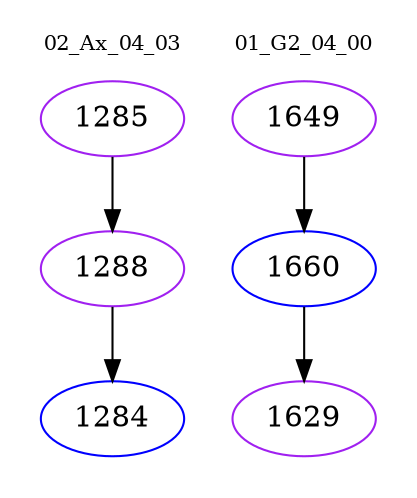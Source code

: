 digraph{
subgraph cluster_0 {
color = white
label = "02_Ax_04_03";
fontsize=10;
T0_1285 [label="1285", color="purple"]
T0_1285 -> T0_1288 [color="black"]
T0_1288 [label="1288", color="purple"]
T0_1288 -> T0_1284 [color="black"]
T0_1284 [label="1284", color="blue"]
}
subgraph cluster_1 {
color = white
label = "01_G2_04_00";
fontsize=10;
T1_1649 [label="1649", color="purple"]
T1_1649 -> T1_1660 [color="black"]
T1_1660 [label="1660", color="blue"]
T1_1660 -> T1_1629 [color="black"]
T1_1629 [label="1629", color="purple"]
}
}
